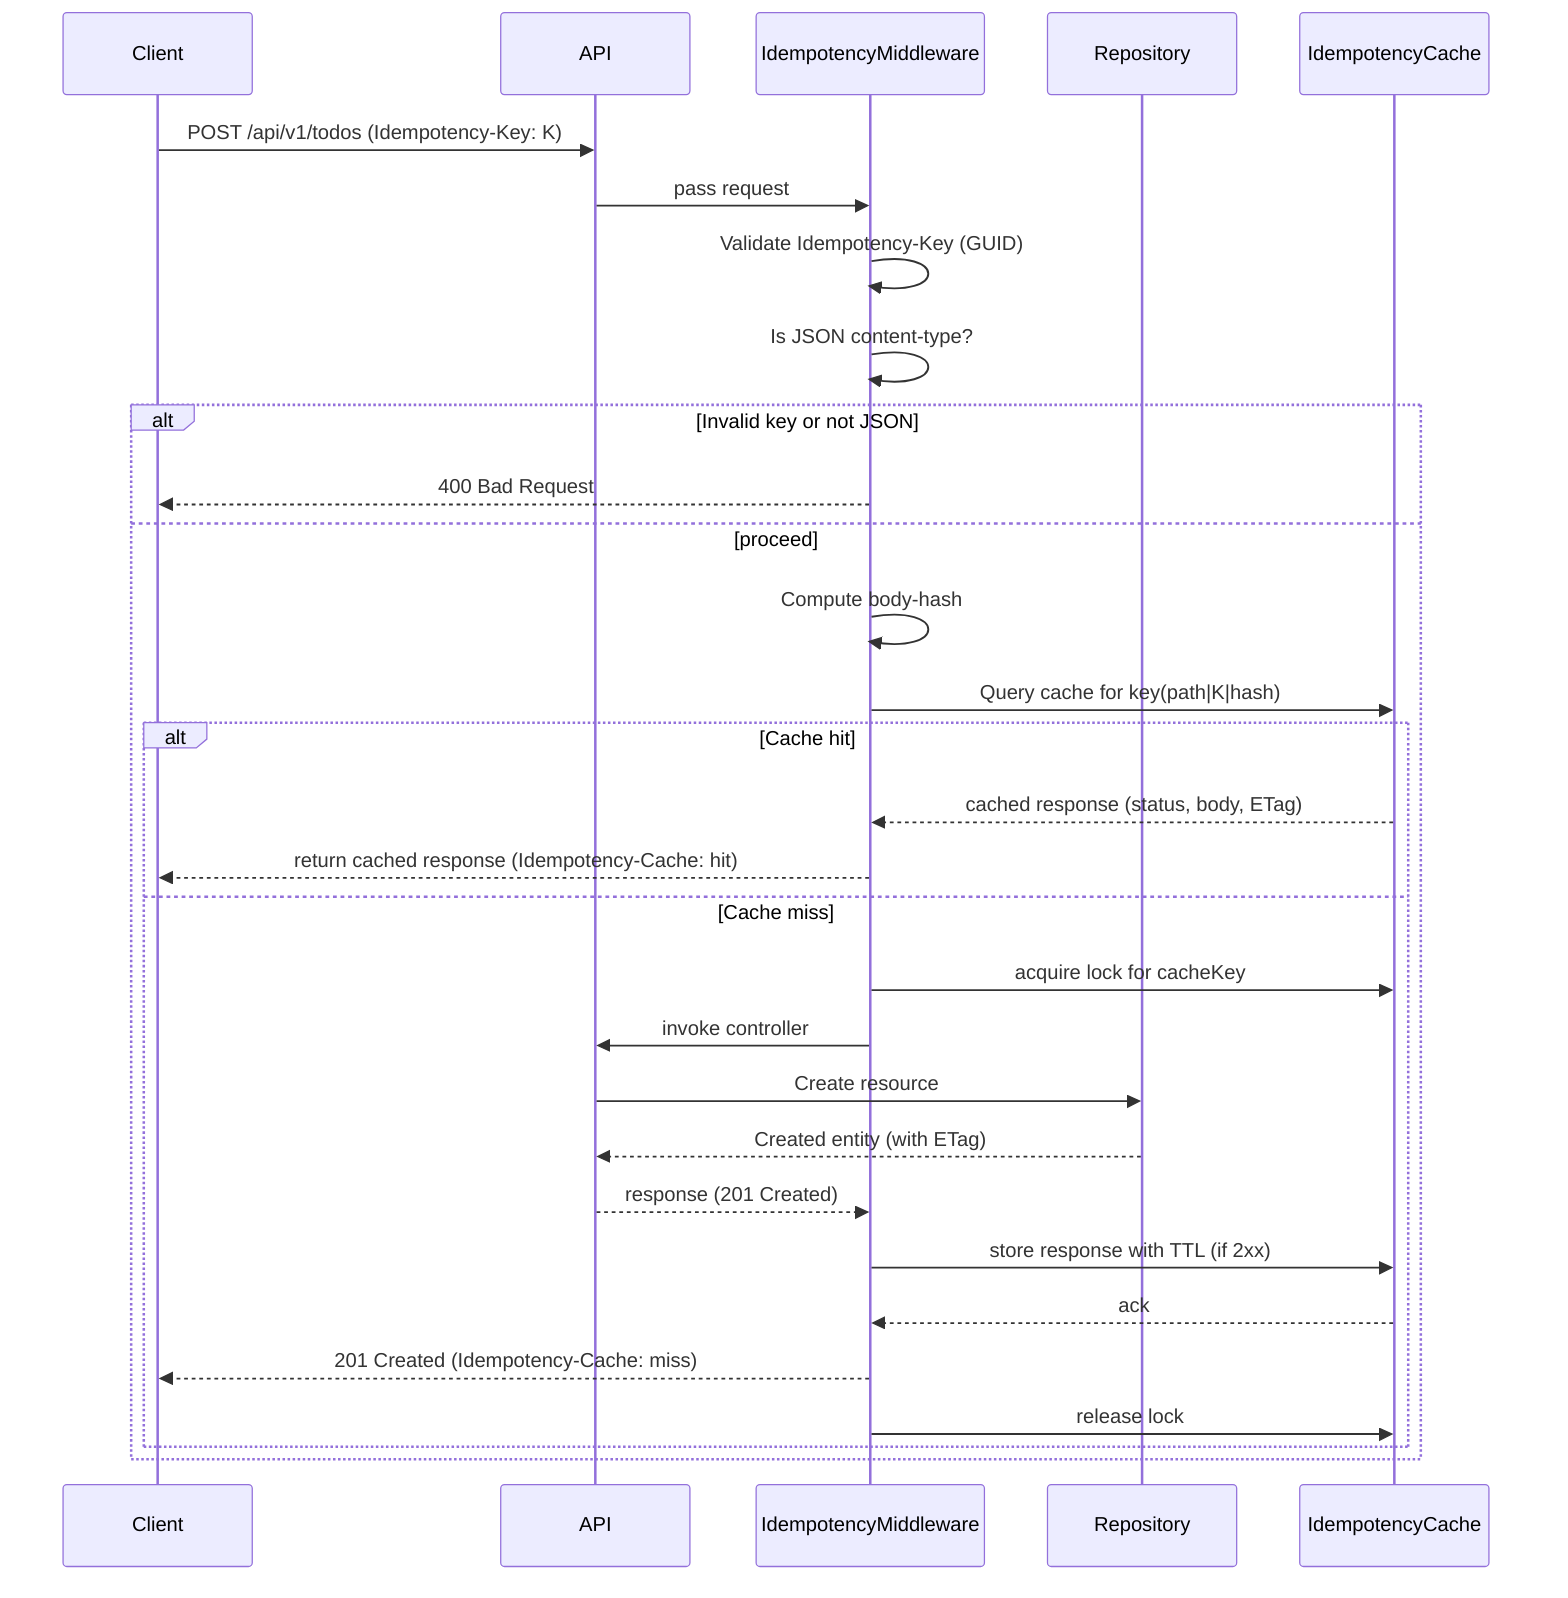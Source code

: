 sequenceDiagram
    participant Client
    participant API
    participant Middleware as IdempotencyMiddleware
    participant Repo as Repository
    participant Cache as IdempotencyCache

    Client->>API: POST /api/v1/todos (Idempotency-Key: K)
    API->>Middleware: pass request
    Middleware->>Middleware: Validate Idempotency-Key (GUID)
    Middleware->>Middleware: Is JSON content-type?
    alt Invalid key or not JSON
        Middleware-->>Client: 400 Bad Request
    else proceed
        Middleware->>Middleware: Compute body-hash
        Middleware->>Cache: Query cache for key(path|K|hash)
        alt Cache hit
            Cache-->>Middleware: cached response (status, body, ETag)
            Middleware-->>Client: return cached response (Idempotency-Cache: hit)
        else Cache miss
            Middleware->>Cache: acquire lock for cacheKey
            Middleware->>API: invoke controller
            API->>Repo: Create resource
            Repo-->>API: Created entity (with ETag)
            API-->>Middleware: response (201 Created)
            Middleware->>Cache: store response with TTL (if 2xx)
            Cache-->>Middleware: ack
            Middleware-->>Client: 201 Created (Idempotency-Cache: miss)
            Middleware->>Cache: release lock
        end
    end